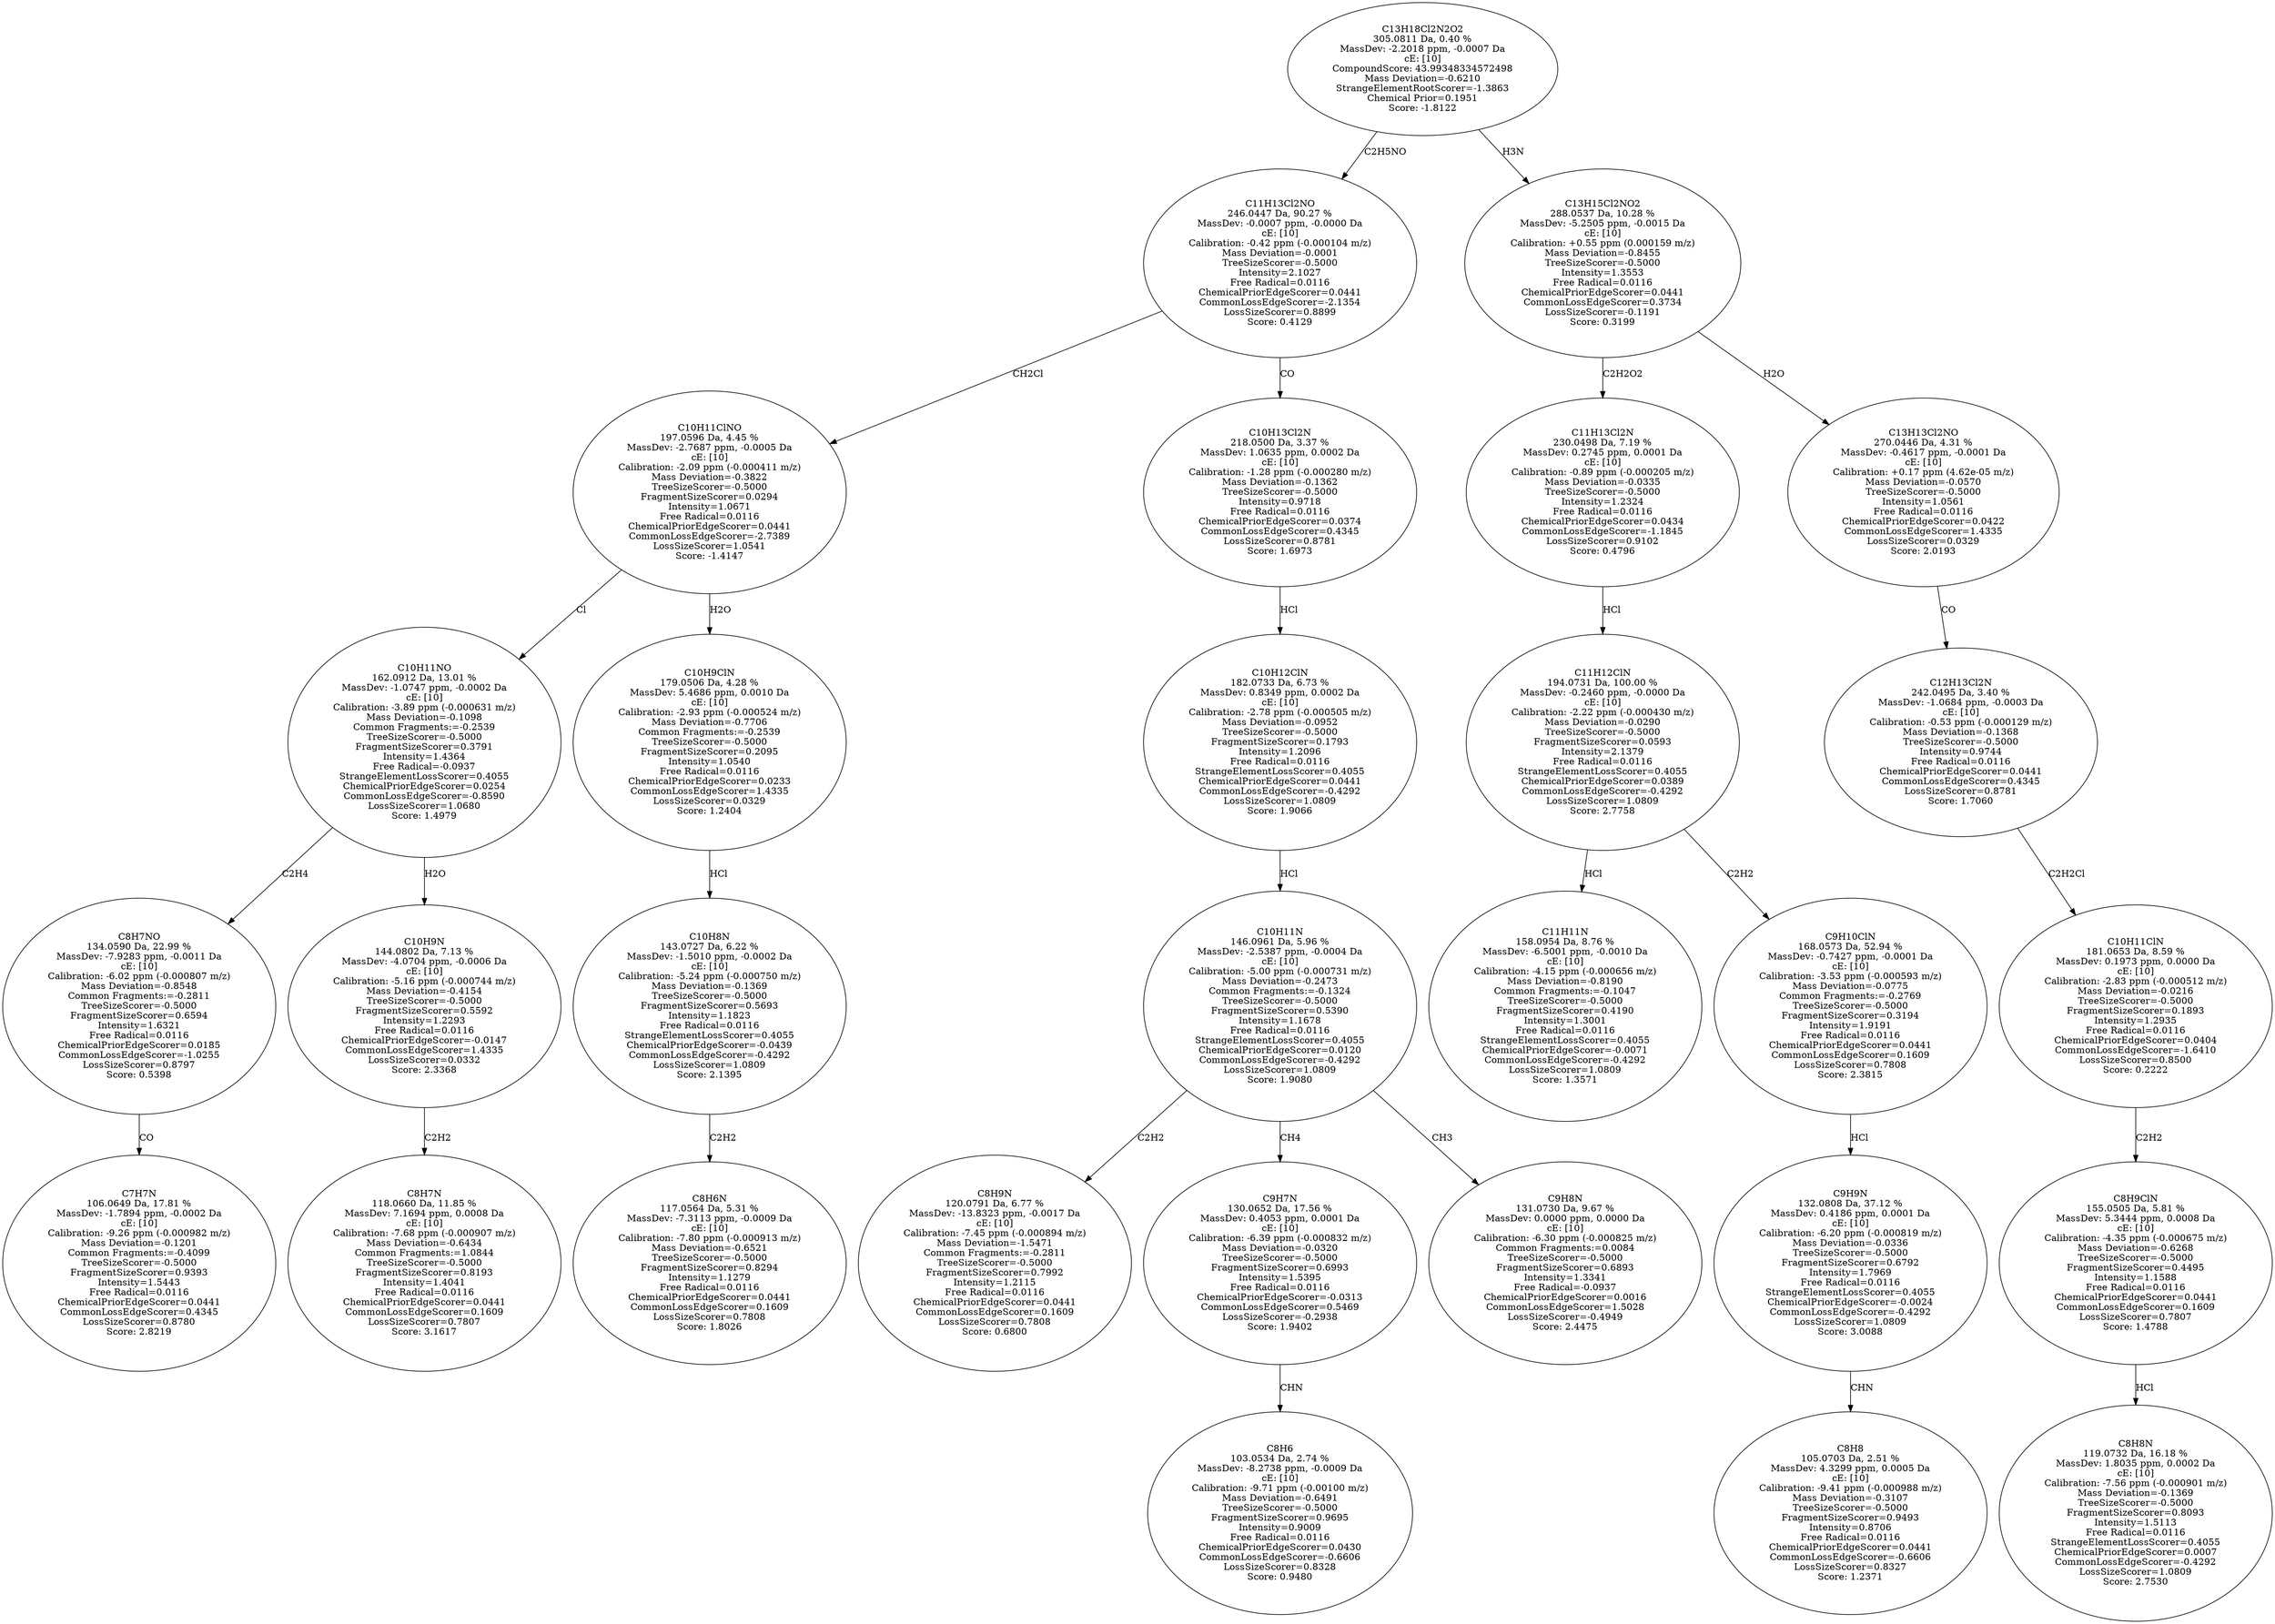 strict digraph {
v1 [label="C7H7N\n106.0649 Da, 17.81 %\nMassDev: -1.7894 ppm, -0.0002 Da\ncE: [10]\nCalibration: -9.26 ppm (-0.000982 m/z)\nMass Deviation=-0.1201\nCommon Fragments:=-0.4099\nTreeSizeScorer=-0.5000\nFragmentSizeScorer=0.9393\nIntensity=1.5443\nFree Radical=0.0116\nChemicalPriorEdgeScorer=0.0441\nCommonLossEdgeScorer=0.4345\nLossSizeScorer=0.8780\nScore: 2.8219"];
v2 [label="C8H7NO\n134.0590 Da, 22.99 %\nMassDev: -7.9283 ppm, -0.0011 Da\ncE: [10]\nCalibration: -6.02 ppm (-0.000807 m/z)\nMass Deviation=-0.8548\nCommon Fragments:=-0.2811\nTreeSizeScorer=-0.5000\nFragmentSizeScorer=0.6594\nIntensity=1.6321\nFree Radical=0.0116\nChemicalPriorEdgeScorer=0.0185\nCommonLossEdgeScorer=-1.0255\nLossSizeScorer=0.8797\nScore: 0.5398"];
v3 [label="C8H7N\n118.0660 Da, 11.85 %\nMassDev: 7.1694 ppm, 0.0008 Da\ncE: [10]\nCalibration: -7.68 ppm (-0.000907 m/z)\nMass Deviation=-0.6434\nCommon Fragments:=1.0844\nTreeSizeScorer=-0.5000\nFragmentSizeScorer=0.8193\nIntensity=1.4041\nFree Radical=0.0116\nChemicalPriorEdgeScorer=0.0441\nCommonLossEdgeScorer=0.1609\nLossSizeScorer=0.7807\nScore: 3.1617"];
v4 [label="C10H9N\n144.0802 Da, 7.13 %\nMassDev: -4.0704 ppm, -0.0006 Da\ncE: [10]\nCalibration: -5.16 ppm (-0.000744 m/z)\nMass Deviation=-0.4154\nTreeSizeScorer=-0.5000\nFragmentSizeScorer=0.5592\nIntensity=1.2293\nFree Radical=0.0116\nChemicalPriorEdgeScorer=-0.0147\nCommonLossEdgeScorer=1.4335\nLossSizeScorer=0.0332\nScore: 2.3368"];
v5 [label="C10H11NO\n162.0912 Da, 13.01 %\nMassDev: -1.0747 ppm, -0.0002 Da\ncE: [10]\nCalibration: -3.89 ppm (-0.000631 m/z)\nMass Deviation=-0.1098\nCommon Fragments:=-0.2539\nTreeSizeScorer=-0.5000\nFragmentSizeScorer=0.3791\nIntensity=1.4364\nFree Radical=-0.0937\nStrangeElementLossScorer=0.4055\nChemicalPriorEdgeScorer=0.0254\nCommonLossEdgeScorer=-0.8590\nLossSizeScorer=1.0680\nScore: 1.4979"];
v6 [label="C8H6N\n117.0564 Da, 5.31 %\nMassDev: -7.3113 ppm, -0.0009 Da\ncE: [10]\nCalibration: -7.80 ppm (-0.000913 m/z)\nMass Deviation=-0.6521\nTreeSizeScorer=-0.5000\nFragmentSizeScorer=0.8294\nIntensity=1.1279\nFree Radical=0.0116\nChemicalPriorEdgeScorer=0.0441\nCommonLossEdgeScorer=0.1609\nLossSizeScorer=0.7808\nScore: 1.8026"];
v7 [label="C10H8N\n143.0727 Da, 6.22 %\nMassDev: -1.5010 ppm, -0.0002 Da\ncE: [10]\nCalibration: -5.24 ppm (-0.000750 m/z)\nMass Deviation=-0.1369\nTreeSizeScorer=-0.5000\nFragmentSizeScorer=0.5693\nIntensity=1.1823\nFree Radical=0.0116\nStrangeElementLossScorer=0.4055\nChemicalPriorEdgeScorer=-0.0439\nCommonLossEdgeScorer=-0.4292\nLossSizeScorer=1.0809\nScore: 2.1395"];
v8 [label="C10H9ClN\n179.0506 Da, 4.28 %\nMassDev: 5.4686 ppm, 0.0010 Da\ncE: [10]\nCalibration: -2.93 ppm (-0.000524 m/z)\nMass Deviation=-0.7706\nCommon Fragments:=-0.2539\nTreeSizeScorer=-0.5000\nFragmentSizeScorer=0.2095\nIntensity=1.0540\nFree Radical=0.0116\nChemicalPriorEdgeScorer=0.0233\nCommonLossEdgeScorer=1.4335\nLossSizeScorer=0.0329\nScore: 1.2404"];
v9 [label="C10H11ClNO\n197.0596 Da, 4.45 %\nMassDev: -2.7687 ppm, -0.0005 Da\ncE: [10]\nCalibration: -2.09 ppm (-0.000411 m/z)\nMass Deviation=-0.3822\nTreeSizeScorer=-0.5000\nFragmentSizeScorer=0.0294\nIntensity=1.0671\nFree Radical=0.0116\nChemicalPriorEdgeScorer=0.0441\nCommonLossEdgeScorer=-2.7389\nLossSizeScorer=1.0541\nScore: -1.4147"];
v10 [label="C8H9N\n120.0791 Da, 6.77 %\nMassDev: -13.8323 ppm, -0.0017 Da\ncE: [10]\nCalibration: -7.45 ppm (-0.000894 m/z)\nMass Deviation=-1.5471\nCommon Fragments:=-0.2811\nTreeSizeScorer=-0.5000\nFragmentSizeScorer=0.7992\nIntensity=1.2115\nFree Radical=0.0116\nChemicalPriorEdgeScorer=0.0441\nCommonLossEdgeScorer=0.1609\nLossSizeScorer=0.7808\nScore: 0.6800"];
v11 [label="C8H6\n103.0534 Da, 2.74 %\nMassDev: -8.2738 ppm, -0.0009 Da\ncE: [10]\nCalibration: -9.71 ppm (-0.00100 m/z)\nMass Deviation=-0.6491\nTreeSizeScorer=-0.5000\nFragmentSizeScorer=0.9695\nIntensity=0.9009\nFree Radical=0.0116\nChemicalPriorEdgeScorer=0.0430\nCommonLossEdgeScorer=-0.6606\nLossSizeScorer=0.8328\nScore: 0.9480"];
v12 [label="C9H7N\n130.0652 Da, 17.56 %\nMassDev: 0.4053 ppm, 0.0001 Da\ncE: [10]\nCalibration: -6.39 ppm (-0.000832 m/z)\nMass Deviation=-0.0320\nTreeSizeScorer=-0.5000\nFragmentSizeScorer=0.6993\nIntensity=1.5395\nFree Radical=0.0116\nChemicalPriorEdgeScorer=-0.0313\nCommonLossEdgeScorer=0.5469\nLossSizeScorer=-0.2938\nScore: 1.9402"];
v13 [label="C9H8N\n131.0730 Da, 9.67 %\nMassDev: 0.0000 ppm, 0.0000 Da\ncE: [10]\nCalibration: -6.30 ppm (-0.000825 m/z)\nCommon Fragments:=0.0084\nTreeSizeScorer=-0.5000\nFragmentSizeScorer=0.6893\nIntensity=1.3341\nFree Radical=-0.0937\nChemicalPriorEdgeScorer=0.0016\nCommonLossEdgeScorer=1.5028\nLossSizeScorer=-0.4949\nScore: 2.4475"];
v14 [label="C10H11N\n146.0961 Da, 5.96 %\nMassDev: -2.5387 ppm, -0.0004 Da\ncE: [10]\nCalibration: -5.00 ppm (-0.000731 m/z)\nMass Deviation=-0.2473\nCommon Fragments:=-0.1324\nTreeSizeScorer=-0.5000\nFragmentSizeScorer=0.5390\nIntensity=1.1678\nFree Radical=0.0116\nStrangeElementLossScorer=0.4055\nChemicalPriorEdgeScorer=0.0120\nCommonLossEdgeScorer=-0.4292\nLossSizeScorer=1.0809\nScore: 1.9080"];
v15 [label="C10H12ClN\n182.0733 Da, 6.73 %\nMassDev: 0.8349 ppm, 0.0002 Da\ncE: [10]\nCalibration: -2.78 ppm (-0.000505 m/z)\nMass Deviation=-0.0952\nTreeSizeScorer=-0.5000\nFragmentSizeScorer=0.1793\nIntensity=1.2096\nFree Radical=0.0116\nStrangeElementLossScorer=0.4055\nChemicalPriorEdgeScorer=0.0441\nCommonLossEdgeScorer=-0.4292\nLossSizeScorer=1.0809\nScore: 1.9066"];
v16 [label="C10H13Cl2N\n218.0500 Da, 3.37 %\nMassDev: 1.0635 ppm, 0.0002 Da\ncE: [10]\nCalibration: -1.28 ppm (-0.000280 m/z)\nMass Deviation=-0.1362\nTreeSizeScorer=-0.5000\nIntensity=0.9718\nFree Radical=0.0116\nChemicalPriorEdgeScorer=0.0374\nCommonLossEdgeScorer=0.4345\nLossSizeScorer=0.8781\nScore: 1.6973"];
v17 [label="C11H13Cl2NO\n246.0447 Da, 90.27 %\nMassDev: -0.0007 ppm, -0.0000 Da\ncE: [10]\nCalibration: -0.42 ppm (-0.000104 m/z)\nMass Deviation=-0.0001\nTreeSizeScorer=-0.5000\nIntensity=2.1027\nFree Radical=0.0116\nChemicalPriorEdgeScorer=0.0441\nCommonLossEdgeScorer=-2.1354\nLossSizeScorer=0.8899\nScore: 0.4129"];
v18 [label="C11H11N\n158.0954 Da, 8.76 %\nMassDev: -6.5001 ppm, -0.0010 Da\ncE: [10]\nCalibration: -4.15 ppm (-0.000656 m/z)\nMass Deviation=-0.8190\nCommon Fragments:=-0.1047\nTreeSizeScorer=-0.5000\nFragmentSizeScorer=0.4190\nIntensity=1.3001\nFree Radical=0.0116\nStrangeElementLossScorer=0.4055\nChemicalPriorEdgeScorer=-0.0071\nCommonLossEdgeScorer=-0.4292\nLossSizeScorer=1.0809\nScore: 1.3571"];
v19 [label="C8H8\n105.0703 Da, 2.51 %\nMassDev: 4.3299 ppm, 0.0005 Da\ncE: [10]\nCalibration: -9.41 ppm (-0.000988 m/z)\nMass Deviation=-0.3107\nTreeSizeScorer=-0.5000\nFragmentSizeScorer=0.9493\nIntensity=0.8706\nFree Radical=0.0116\nChemicalPriorEdgeScorer=0.0441\nCommonLossEdgeScorer=-0.6606\nLossSizeScorer=0.8327\nScore: 1.2371"];
v20 [label="C9H9N\n132.0808 Da, 37.12 %\nMassDev: 0.4186 ppm, 0.0001 Da\ncE: [10]\nCalibration: -6.20 ppm (-0.000819 m/z)\nMass Deviation=-0.0336\nTreeSizeScorer=-0.5000\nFragmentSizeScorer=0.6792\nIntensity=1.7969\nFree Radical=0.0116\nStrangeElementLossScorer=0.4055\nChemicalPriorEdgeScorer=-0.0024\nCommonLossEdgeScorer=-0.4292\nLossSizeScorer=1.0809\nScore: 3.0088"];
v21 [label="C9H10ClN\n168.0573 Da, 52.94 %\nMassDev: -0.7427 ppm, -0.0001 Da\ncE: [10]\nCalibration: -3.53 ppm (-0.000593 m/z)\nMass Deviation=-0.0775\nCommon Fragments:=-0.2769\nTreeSizeScorer=-0.5000\nFragmentSizeScorer=0.3194\nIntensity=1.9191\nFree Radical=0.0116\nChemicalPriorEdgeScorer=0.0441\nCommonLossEdgeScorer=0.1609\nLossSizeScorer=0.7808\nScore: 2.3815"];
v22 [label="C11H12ClN\n194.0731 Da, 100.00 %\nMassDev: -0.2460 ppm, -0.0000 Da\ncE: [10]\nCalibration: -2.22 ppm (-0.000430 m/z)\nMass Deviation=-0.0290\nTreeSizeScorer=-0.5000\nFragmentSizeScorer=0.0593\nIntensity=2.1379\nFree Radical=0.0116\nStrangeElementLossScorer=0.4055\nChemicalPriorEdgeScorer=0.0389\nCommonLossEdgeScorer=-0.4292\nLossSizeScorer=1.0809\nScore: 2.7758"];
v23 [label="C11H13Cl2N\n230.0498 Da, 7.19 %\nMassDev: 0.2745 ppm, 0.0001 Da\ncE: [10]\nCalibration: -0.89 ppm (-0.000205 m/z)\nMass Deviation=-0.0335\nTreeSizeScorer=-0.5000\nIntensity=1.2324\nFree Radical=0.0116\nChemicalPriorEdgeScorer=0.0434\nCommonLossEdgeScorer=-1.1845\nLossSizeScorer=0.9102\nScore: 0.4796"];
v24 [label="C8H8N\n119.0732 Da, 16.18 %\nMassDev: 1.8035 ppm, 0.0002 Da\ncE: [10]\nCalibration: -7.56 ppm (-0.000901 m/z)\nMass Deviation=-0.1369\nTreeSizeScorer=-0.5000\nFragmentSizeScorer=0.8093\nIntensity=1.5113\nFree Radical=0.0116\nStrangeElementLossScorer=0.4055\nChemicalPriorEdgeScorer=0.0007\nCommonLossEdgeScorer=-0.4292\nLossSizeScorer=1.0809\nScore: 2.7530"];
v25 [label="C8H9ClN\n155.0505 Da, 5.81 %\nMassDev: 5.3444 ppm, 0.0008 Da\ncE: [10]\nCalibration: -4.35 ppm (-0.000675 m/z)\nMass Deviation=-0.6268\nTreeSizeScorer=-0.5000\nFragmentSizeScorer=0.4495\nIntensity=1.1588\nFree Radical=0.0116\nChemicalPriorEdgeScorer=0.0441\nCommonLossEdgeScorer=0.1609\nLossSizeScorer=0.7807\nScore: 1.4788"];
v26 [label="C10H11ClN\n181.0653 Da, 8.59 %\nMassDev: 0.1973 ppm, 0.0000 Da\ncE: [10]\nCalibration: -2.83 ppm (-0.000512 m/z)\nMass Deviation=-0.0216\nTreeSizeScorer=-0.5000\nFragmentSizeScorer=0.1893\nIntensity=1.2935\nFree Radical=0.0116\nChemicalPriorEdgeScorer=0.0404\nCommonLossEdgeScorer=-1.6410\nLossSizeScorer=0.8500\nScore: 0.2222"];
v27 [label="C12H13Cl2N\n242.0495 Da, 3.40 %\nMassDev: -1.0684 ppm, -0.0003 Da\ncE: [10]\nCalibration: -0.53 ppm (-0.000129 m/z)\nMass Deviation=-0.1368\nTreeSizeScorer=-0.5000\nIntensity=0.9744\nFree Radical=0.0116\nChemicalPriorEdgeScorer=0.0441\nCommonLossEdgeScorer=0.4345\nLossSizeScorer=0.8781\nScore: 1.7060"];
v28 [label="C13H13Cl2NO\n270.0446 Da, 4.31 %\nMassDev: -0.4617 ppm, -0.0001 Da\ncE: [10]\nCalibration: +0.17 ppm (4.62e-05 m/z)\nMass Deviation=-0.0570\nTreeSizeScorer=-0.5000\nIntensity=1.0561\nFree Radical=0.0116\nChemicalPriorEdgeScorer=0.0422\nCommonLossEdgeScorer=1.4335\nLossSizeScorer=0.0329\nScore: 2.0193"];
v29 [label="C13H15Cl2NO2\n288.0537 Da, 10.28 %\nMassDev: -5.2505 ppm, -0.0015 Da\ncE: [10]\nCalibration: +0.55 ppm (0.000159 m/z)\nMass Deviation=-0.8455\nTreeSizeScorer=-0.5000\nIntensity=1.3553\nFree Radical=0.0116\nChemicalPriorEdgeScorer=0.0441\nCommonLossEdgeScorer=0.3734\nLossSizeScorer=-0.1191\nScore: 0.3199"];
v30 [label="C13H18Cl2N2O2\n305.0811 Da, 0.40 %\nMassDev: -2.2018 ppm, -0.0007 Da\ncE: [10]\nCompoundScore: 43.99348334572498\nMass Deviation=-0.6210\nStrangeElementRootScorer=-1.3863\nChemical Prior=0.1951\nScore: -1.8122"];
v2 -> v1 [label="CO"];
v5 -> v2 [label="C2H4"];
v4 -> v3 [label="C2H2"];
v5 -> v4 [label="H2O"];
v9 -> v5 [label="Cl"];
v7 -> v6 [label="C2H2"];
v8 -> v7 [label="HCl"];
v9 -> v8 [label="H2O"];
v17 -> v9 [label="CH2Cl"];
v14 -> v10 [label="C2H2"];
v12 -> v11 [label="CHN"];
v14 -> v12 [label="CH4"];
v14 -> v13 [label="CH3"];
v15 -> v14 [label="HCl"];
v16 -> v15 [label="HCl"];
v17 -> v16 [label="CO"];
v30 -> v17 [label="C2H5NO"];
v22 -> v18 [label="HCl"];
v20 -> v19 [label="CHN"];
v21 -> v20 [label="HCl"];
v22 -> v21 [label="C2H2"];
v23 -> v22 [label="HCl"];
v29 -> v23 [label="C2H2O2"];
v25 -> v24 [label="HCl"];
v26 -> v25 [label="C2H2"];
v27 -> v26 [label="C2H2Cl"];
v28 -> v27 [label="CO"];
v29 -> v28 [label="H2O"];
v30 -> v29 [label="H3N"];
}